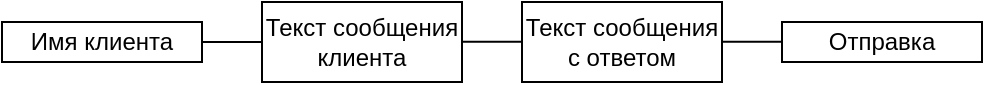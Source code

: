 <mxfile version="13.6.4" type="device"><diagram id="nhq5sQG1QbZK4yaYqW6M" name="Page-1"><mxGraphModel dx="496" dy="247" grid="1" gridSize="10" guides="1" tooltips="1" connect="1" arrows="1" fold="1" page="1" pageScale="1" pageWidth="827" pageHeight="1169" math="0" shadow="0"><root><mxCell id="0"/><mxCell id="1" parent="0"/><mxCell id="iWkHWlXHkTRlhA0pZaUB-2" value="Имя клиента" style="rounded=0;whiteSpace=wrap;html=1;" vertex="1" parent="1"><mxGeometry x="240" y="40" width="100" height="20" as="geometry"/></mxCell><mxCell id="iWkHWlXHkTRlhA0pZaUB-3" value="Текст сообщения клиента" style="rounded=0;whiteSpace=wrap;html=1;" vertex="1" parent="1"><mxGeometry x="370" y="30" width="100" height="40" as="geometry"/></mxCell><mxCell id="iWkHWlXHkTRlhA0pZaUB-4" value="Текст сообщения с ответом" style="rounded=0;whiteSpace=wrap;html=1;" vertex="1" parent="1"><mxGeometry x="500" y="30" width="100" height="40" as="geometry"/></mxCell><mxCell id="iWkHWlXHkTRlhA0pZaUB-5" value="Отправка" style="rounded=0;whiteSpace=wrap;html=1;" vertex="1" parent="1"><mxGeometry x="630" y="40" width="100" height="20" as="geometry"/></mxCell><mxCell id="iWkHWlXHkTRlhA0pZaUB-6" value="" style="endArrow=none;html=1;exitX=1;exitY=0.5;exitDx=0;exitDy=0;entryX=0;entryY=0.5;entryDx=0;entryDy=0;" edge="1" parent="1" source="iWkHWlXHkTRlhA0pZaUB-2" target="iWkHWlXHkTRlhA0pZaUB-3"><mxGeometry width="50" height="50" relative="1" as="geometry"><mxPoint x="390" y="240" as="sourcePoint"/><mxPoint x="390" y="100" as="targetPoint"/></mxGeometry></mxCell><mxCell id="iWkHWlXHkTRlhA0pZaUB-7" value="" style="endArrow=none;html=1;exitX=1;exitY=0.5;exitDx=0;exitDy=0;entryX=0;entryY=0.5;entryDx=0;entryDy=0;" edge="1" parent="1"><mxGeometry width="50" height="50" relative="1" as="geometry"><mxPoint x="470.0" y="49.86" as="sourcePoint"/><mxPoint x="500" y="49.86" as="targetPoint"/></mxGeometry></mxCell><mxCell id="iWkHWlXHkTRlhA0pZaUB-8" value="" style="endArrow=none;html=1;exitX=1;exitY=0.5;exitDx=0;exitDy=0;entryX=0;entryY=0.5;entryDx=0;entryDy=0;" edge="1" parent="1"><mxGeometry width="50" height="50" relative="1" as="geometry"><mxPoint x="600.0" y="49.86" as="sourcePoint"/><mxPoint x="630" y="49.86" as="targetPoint"/></mxGeometry></mxCell></root></mxGraphModel></diagram></mxfile>